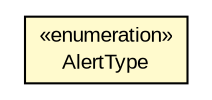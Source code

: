 #!/usr/local/bin/dot
#
# Class diagram 
# Generated by UMLGraph version R5_6-24-gf6e263 (http://www.umlgraph.org/)
#

digraph G {
	edge [fontname="arial",fontsize=10,labelfontname="arial",labelfontsize=10];
	node [fontname="arial",fontsize=10,shape=plaintext];
	nodesep=0.25;
	ranksep=0.5;
	// org.miloss.fgsms.plugins.sla.AlertType
	c122947 [label=<<table title="org.miloss.fgsms.plugins.sla.AlertType" border="0" cellborder="1" cellspacing="0" cellpadding="2" port="p" bgcolor="lemonChiffon" href="./AlertType.html">
		<tr><td><table border="0" cellspacing="0" cellpadding="1">
<tr><td align="center" balign="center"> &#171;enumeration&#187; </td></tr>
<tr><td align="center" balign="center"> AlertType </td></tr>
		</table></td></tr>
		</table>>, URL="./AlertType.html", fontname="arial", fontcolor="black", fontsize=10.0];
}

